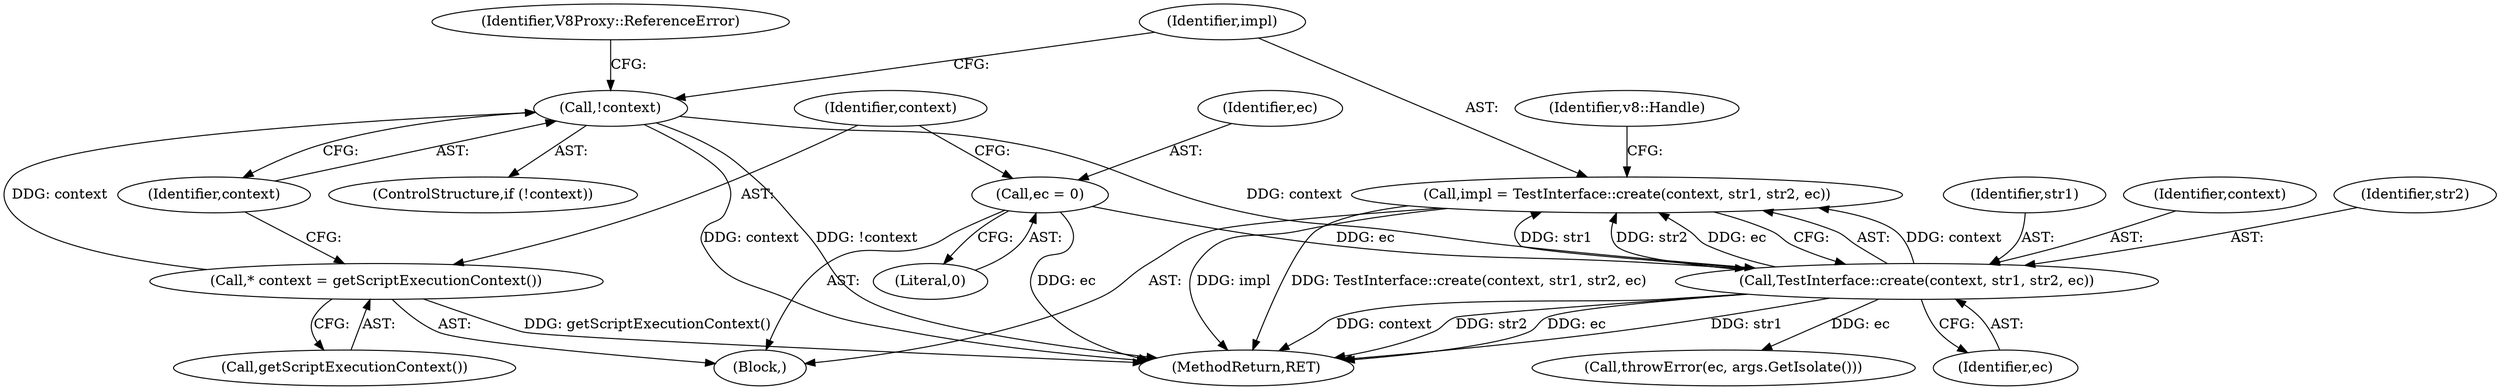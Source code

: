 digraph "0_Chrome_e9372a1bfd3588a80fcf49aa07321f0971dd6091_6@API" {
"1000140" [label="(Call,impl = TestInterface::create(context, str1, str2, ec))"];
"1000142" [label="(Call,TestInterface::create(context, str1, str2, ec))"];
"1000132" [label="(Call,!context)"];
"1000128" [label="(Call,* context = getScriptExecutionContext())"];
"1000124" [label="(Call,ec = 0)"];
"1000140" [label="(Call,impl = TestInterface::create(context, str1, str2, ec))"];
"1000146" [label="(Identifier,ec)"];
"1000169" [label="(MethodReturn,RET)"];
"1000126" [label="(Literal,0)"];
"1000166" [label="(Call,throwError(ec, args.GetIsolate()))"];
"1000144" [label="(Identifier,str1)"];
"1000125" [label="(Identifier,ec)"];
"1000128" [label="(Call,* context = getScriptExecutionContext())"];
"1000133" [label="(Identifier,context)"];
"1000131" [label="(ControlStructure,if (!context))"];
"1000136" [label="(Identifier,V8Proxy::ReferenceError)"];
"1000129" [label="(Identifier,context)"];
"1000149" [label="(Identifier,v8::Handle)"];
"1000143" [label="(Identifier,context)"];
"1000142" [label="(Call,TestInterface::create(context, str1, str2, ec))"];
"1000102" [label="(Block,)"];
"1000130" [label="(Call,getScriptExecutionContext())"];
"1000132" [label="(Call,!context)"];
"1000141" [label="(Identifier,impl)"];
"1000124" [label="(Call,ec = 0)"];
"1000145" [label="(Identifier,str2)"];
"1000140" -> "1000102"  [label="AST: "];
"1000140" -> "1000142"  [label="CFG: "];
"1000141" -> "1000140"  [label="AST: "];
"1000142" -> "1000140"  [label="AST: "];
"1000149" -> "1000140"  [label="CFG: "];
"1000140" -> "1000169"  [label="DDG: TestInterface::create(context, str1, str2, ec)"];
"1000140" -> "1000169"  [label="DDG: impl"];
"1000142" -> "1000140"  [label="DDG: context"];
"1000142" -> "1000140"  [label="DDG: str1"];
"1000142" -> "1000140"  [label="DDG: str2"];
"1000142" -> "1000140"  [label="DDG: ec"];
"1000142" -> "1000146"  [label="CFG: "];
"1000143" -> "1000142"  [label="AST: "];
"1000144" -> "1000142"  [label="AST: "];
"1000145" -> "1000142"  [label="AST: "];
"1000146" -> "1000142"  [label="AST: "];
"1000142" -> "1000169"  [label="DDG: str1"];
"1000142" -> "1000169"  [label="DDG: context"];
"1000142" -> "1000169"  [label="DDG: str2"];
"1000142" -> "1000169"  [label="DDG: ec"];
"1000132" -> "1000142"  [label="DDG: context"];
"1000124" -> "1000142"  [label="DDG: ec"];
"1000142" -> "1000166"  [label="DDG: ec"];
"1000132" -> "1000131"  [label="AST: "];
"1000132" -> "1000133"  [label="CFG: "];
"1000133" -> "1000132"  [label="AST: "];
"1000136" -> "1000132"  [label="CFG: "];
"1000141" -> "1000132"  [label="CFG: "];
"1000132" -> "1000169"  [label="DDG: !context"];
"1000132" -> "1000169"  [label="DDG: context"];
"1000128" -> "1000132"  [label="DDG: context"];
"1000128" -> "1000102"  [label="AST: "];
"1000128" -> "1000130"  [label="CFG: "];
"1000129" -> "1000128"  [label="AST: "];
"1000130" -> "1000128"  [label="AST: "];
"1000133" -> "1000128"  [label="CFG: "];
"1000128" -> "1000169"  [label="DDG: getScriptExecutionContext()"];
"1000124" -> "1000102"  [label="AST: "];
"1000124" -> "1000126"  [label="CFG: "];
"1000125" -> "1000124"  [label="AST: "];
"1000126" -> "1000124"  [label="AST: "];
"1000129" -> "1000124"  [label="CFG: "];
"1000124" -> "1000169"  [label="DDG: ec"];
}
